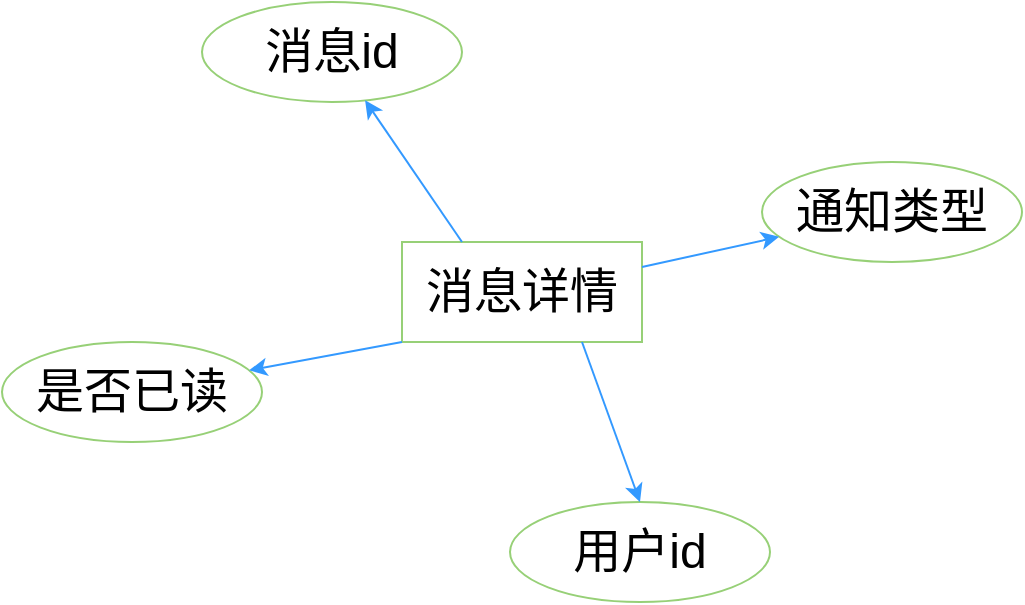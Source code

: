 <mxfile version="20.2.6" type="github">
  <diagram id="MnBHKPIAxqHrBGED2Ijw" name="第 1 页">
    <mxGraphModel dx="1426" dy="623" grid="1" gridSize="10" guides="1" tooltips="1" connect="1" arrows="1" fold="1" page="1" pageScale="1" pageWidth="827" pageHeight="1169" math="0" shadow="0">
      <root>
        <mxCell id="0" />
        <mxCell id="1" parent="0" />
        <mxCell id="oDap5_MvKy7BRW0vNR29-1" value="&lt;span style=&quot;font-size: 24px;&quot;&gt;消息详情&lt;/span&gt;" style="rounded=0;whiteSpace=wrap;html=1;strokeColor=#97D077;" vertex="1" parent="1">
          <mxGeometry x="360" y="270" width="120" height="50" as="geometry" />
        </mxCell>
        <mxCell id="oDap5_MvKy7BRW0vNR29-2" value="&lt;span style=&quot;font-size: 24px;&quot;&gt;消息id&lt;/span&gt;" style="ellipse;whiteSpace=wrap;html=1;strokeColor=#97D077;" vertex="1" parent="1">
          <mxGeometry x="260" y="150" width="130" height="50" as="geometry" />
        </mxCell>
        <mxCell id="oDap5_MvKy7BRW0vNR29-3" value="&lt;span style=&quot;font-size: 24px;&quot;&gt;是否已读&lt;/span&gt;" style="ellipse;whiteSpace=wrap;html=1;strokeColor=#97D077;" vertex="1" parent="1">
          <mxGeometry x="160" y="320" width="130" height="50" as="geometry" />
        </mxCell>
        <mxCell id="oDap5_MvKy7BRW0vNR29-4" value="&lt;span style=&quot;font-size: 24px;&quot;&gt;用户id&lt;/span&gt;" style="ellipse;whiteSpace=wrap;html=1;strokeColor=#97D077;" vertex="1" parent="1">
          <mxGeometry x="414" y="400" width="130" height="50" as="geometry" />
        </mxCell>
        <mxCell id="oDap5_MvKy7BRW0vNR29-5" value="&lt;span style=&quot;font-size: 24px;&quot;&gt;通知类型&lt;/span&gt;" style="ellipse;whiteSpace=wrap;html=1;strokeColor=#97D077;" vertex="1" parent="1">
          <mxGeometry x="540" y="230" width="130" height="50" as="geometry" />
        </mxCell>
        <mxCell id="oDap5_MvKy7BRW0vNR29-6" value="" style="endArrow=classic;html=1;rounded=0;exitX=0.75;exitY=1;exitDx=0;exitDy=0;strokeColor=#3399FF;entryX=0.5;entryY=0;entryDx=0;entryDy=0;" edge="1" parent="1" source="oDap5_MvKy7BRW0vNR29-1" target="oDap5_MvKy7BRW0vNR29-4">
          <mxGeometry width="50" height="50" relative="1" as="geometry">
            <mxPoint x="470" y="320" as="sourcePoint" />
            <mxPoint x="515" y="410" as="targetPoint" />
          </mxGeometry>
        </mxCell>
        <mxCell id="oDap5_MvKy7BRW0vNR29-7" value="" style="endArrow=classic;html=1;rounded=0;exitX=1;exitY=0.25;exitDx=0;exitDy=0;strokeColor=#3399FF;" edge="1" parent="1" source="oDap5_MvKy7BRW0vNR29-1" target="oDap5_MvKy7BRW0vNR29-5">
          <mxGeometry width="50" height="50" relative="1" as="geometry">
            <mxPoint x="480" y="330" as="sourcePoint" />
            <mxPoint x="525" y="420" as="targetPoint" />
          </mxGeometry>
        </mxCell>
        <mxCell id="oDap5_MvKy7BRW0vNR29-8" value="" style="endArrow=classic;html=1;rounded=0;exitX=0.25;exitY=0;exitDx=0;exitDy=0;strokeColor=#3399FF;" edge="1" parent="1" source="oDap5_MvKy7BRW0vNR29-1" target="oDap5_MvKy7BRW0vNR29-2">
          <mxGeometry width="50" height="50" relative="1" as="geometry">
            <mxPoint x="490" y="340" as="sourcePoint" />
            <mxPoint x="535" y="430" as="targetPoint" />
          </mxGeometry>
        </mxCell>
        <mxCell id="oDap5_MvKy7BRW0vNR29-9" value="" style="endArrow=classic;html=1;rounded=0;exitX=0;exitY=1;exitDx=0;exitDy=0;strokeColor=#3399FF;" edge="1" parent="1" source="oDap5_MvKy7BRW0vNR29-1" target="oDap5_MvKy7BRW0vNR29-3">
          <mxGeometry width="50" height="50" relative="1" as="geometry">
            <mxPoint x="500" y="350" as="sourcePoint" />
            <mxPoint x="545" y="440" as="targetPoint" />
          </mxGeometry>
        </mxCell>
      </root>
    </mxGraphModel>
  </diagram>
</mxfile>

